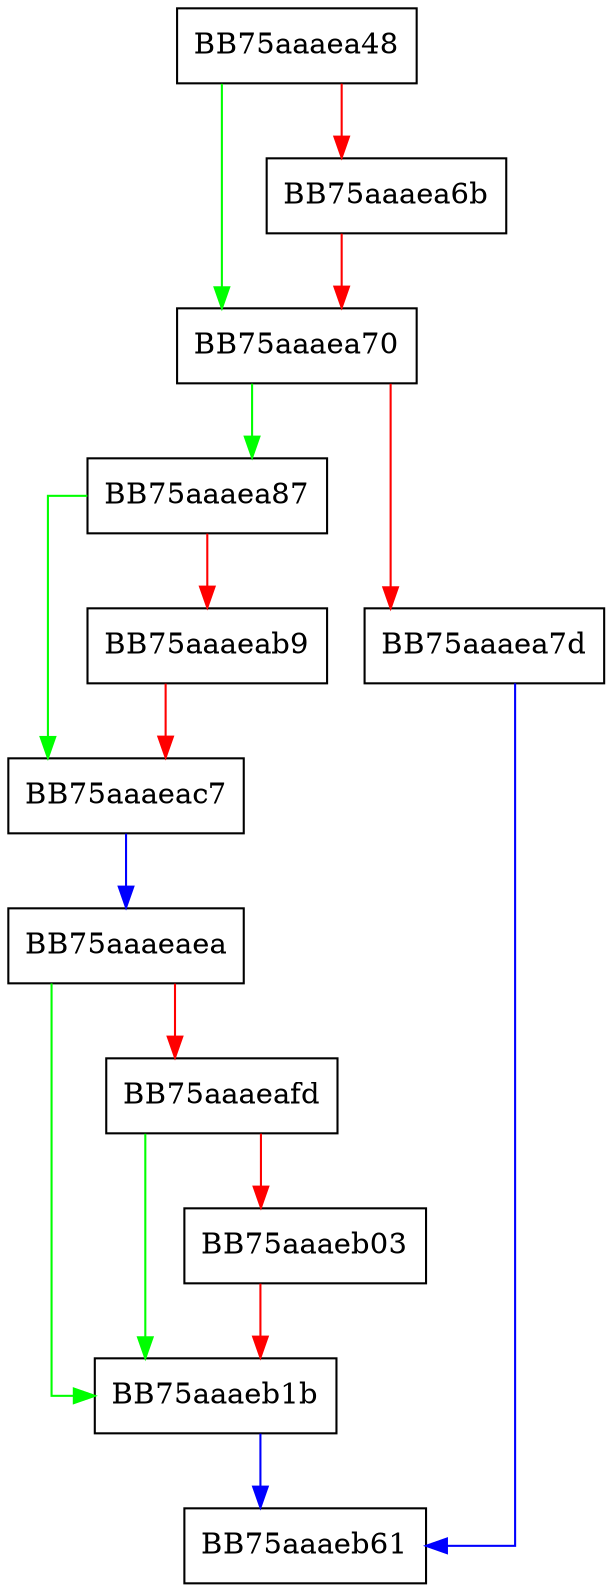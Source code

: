 digraph CreateInstance {
  node [shape="box"];
  graph [splines=ortho];
  BB75aaaea48 -> BB75aaaea70 [color="green"];
  BB75aaaea48 -> BB75aaaea6b [color="red"];
  BB75aaaea6b -> BB75aaaea70 [color="red"];
  BB75aaaea70 -> BB75aaaea87 [color="green"];
  BB75aaaea70 -> BB75aaaea7d [color="red"];
  BB75aaaea7d -> BB75aaaeb61 [color="blue"];
  BB75aaaea87 -> BB75aaaeac7 [color="green"];
  BB75aaaea87 -> BB75aaaeab9 [color="red"];
  BB75aaaeab9 -> BB75aaaeac7 [color="red"];
  BB75aaaeac7 -> BB75aaaeaea [color="blue"];
  BB75aaaeaea -> BB75aaaeb1b [color="green"];
  BB75aaaeaea -> BB75aaaeafd [color="red"];
  BB75aaaeafd -> BB75aaaeb1b [color="green"];
  BB75aaaeafd -> BB75aaaeb03 [color="red"];
  BB75aaaeb03 -> BB75aaaeb1b [color="red"];
  BB75aaaeb1b -> BB75aaaeb61 [color="blue"];
}